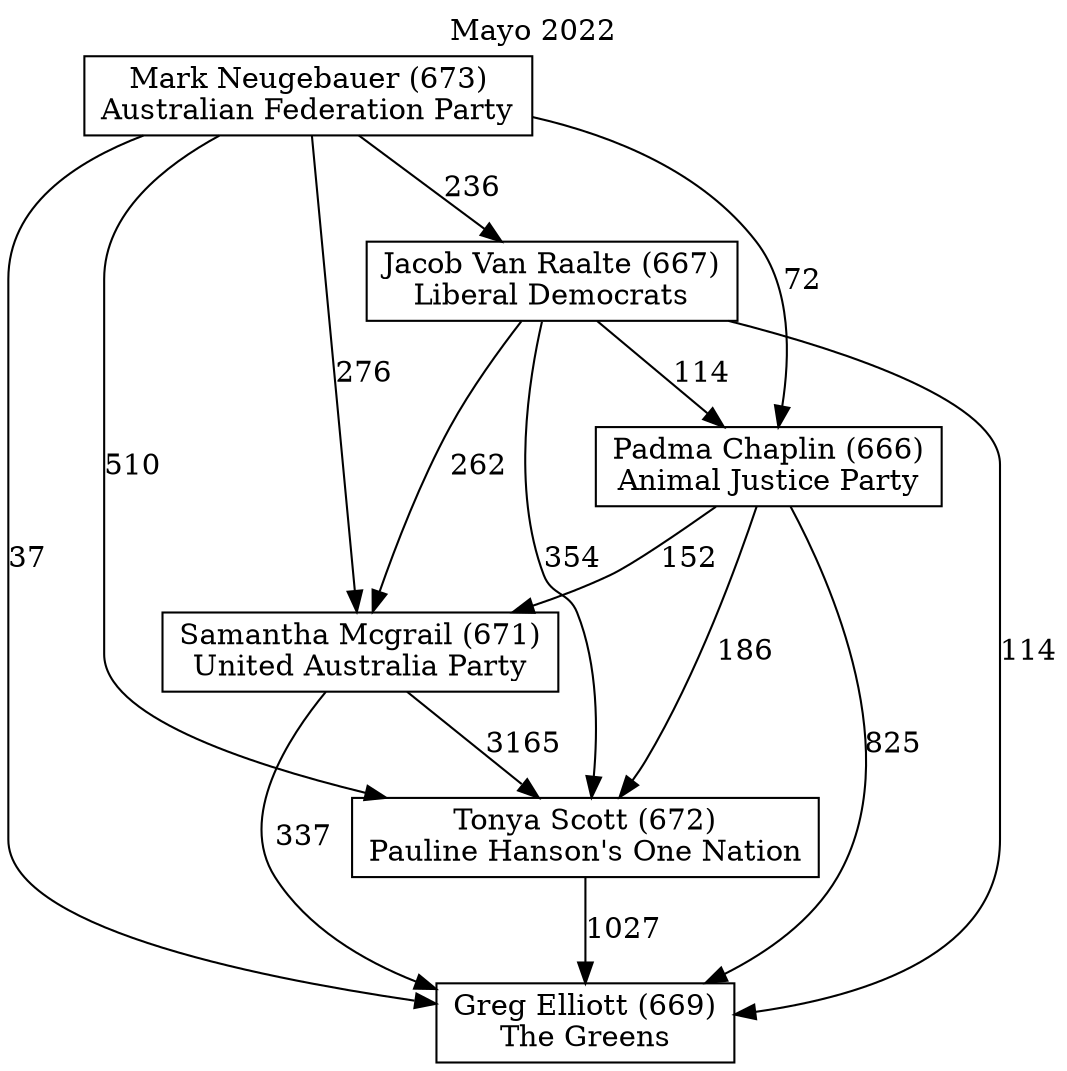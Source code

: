 // House preference flow
digraph "Greg Elliott (669)_Mayo_2022" {
	graph [label="Mayo 2022" labelloc=t]
	node [shape=box]
	"Greg Elliott (669)" [label="Greg Elliott (669)
The Greens"]
	"Tonya Scott (672)" [label="Tonya Scott (672)
Pauline Hanson's One Nation"]
	"Samantha Mcgrail (671)" [label="Samantha Mcgrail (671)
United Australia Party"]
	"Padma Chaplin (666)" [label="Padma Chaplin (666)
Animal Justice Party"]
	"Jacob Van Raalte (667)" [label="Jacob Van Raalte (667)
Liberal Democrats"]
	"Mark Neugebauer (673)" [label="Mark Neugebauer (673)
Australian Federation Party"]
	"Greg Elliott (669)" [label="Greg Elliott (669)
The Greens"]
	"Samantha Mcgrail (671)" [label="Samantha Mcgrail (671)
United Australia Party"]
	"Padma Chaplin (666)" [label="Padma Chaplin (666)
Animal Justice Party"]
	"Jacob Van Raalte (667)" [label="Jacob Van Raalte (667)
Liberal Democrats"]
	"Mark Neugebauer (673)" [label="Mark Neugebauer (673)
Australian Federation Party"]
	"Greg Elliott (669)" [label="Greg Elliott (669)
The Greens"]
	"Padma Chaplin (666)" [label="Padma Chaplin (666)
Animal Justice Party"]
	"Jacob Van Raalte (667)" [label="Jacob Van Raalte (667)
Liberal Democrats"]
	"Mark Neugebauer (673)" [label="Mark Neugebauer (673)
Australian Federation Party"]
	"Greg Elliott (669)" [label="Greg Elliott (669)
The Greens"]
	"Jacob Van Raalte (667)" [label="Jacob Van Raalte (667)
Liberal Democrats"]
	"Mark Neugebauer (673)" [label="Mark Neugebauer (673)
Australian Federation Party"]
	"Greg Elliott (669)" [label="Greg Elliott (669)
The Greens"]
	"Mark Neugebauer (673)" [label="Mark Neugebauer (673)
Australian Federation Party"]
	"Mark Neugebauer (673)" [label="Mark Neugebauer (673)
Australian Federation Party"]
	"Jacob Van Raalte (667)" [label="Jacob Van Raalte (667)
Liberal Democrats"]
	"Mark Neugebauer (673)" [label="Mark Neugebauer (673)
Australian Federation Party"]
	"Mark Neugebauer (673)" [label="Mark Neugebauer (673)
Australian Federation Party"]
	"Padma Chaplin (666)" [label="Padma Chaplin (666)
Animal Justice Party"]
	"Jacob Van Raalte (667)" [label="Jacob Van Raalte (667)
Liberal Democrats"]
	"Mark Neugebauer (673)" [label="Mark Neugebauer (673)
Australian Federation Party"]
	"Padma Chaplin (666)" [label="Padma Chaplin (666)
Animal Justice Party"]
	"Mark Neugebauer (673)" [label="Mark Neugebauer (673)
Australian Federation Party"]
	"Mark Neugebauer (673)" [label="Mark Neugebauer (673)
Australian Federation Party"]
	"Jacob Van Raalte (667)" [label="Jacob Van Raalte (667)
Liberal Democrats"]
	"Mark Neugebauer (673)" [label="Mark Neugebauer (673)
Australian Federation Party"]
	"Mark Neugebauer (673)" [label="Mark Neugebauer (673)
Australian Federation Party"]
	"Samantha Mcgrail (671)" [label="Samantha Mcgrail (671)
United Australia Party"]
	"Padma Chaplin (666)" [label="Padma Chaplin (666)
Animal Justice Party"]
	"Jacob Van Raalte (667)" [label="Jacob Van Raalte (667)
Liberal Democrats"]
	"Mark Neugebauer (673)" [label="Mark Neugebauer (673)
Australian Federation Party"]
	"Samantha Mcgrail (671)" [label="Samantha Mcgrail (671)
United Australia Party"]
	"Jacob Van Raalte (667)" [label="Jacob Van Raalte (667)
Liberal Democrats"]
	"Mark Neugebauer (673)" [label="Mark Neugebauer (673)
Australian Federation Party"]
	"Samantha Mcgrail (671)" [label="Samantha Mcgrail (671)
United Australia Party"]
	"Mark Neugebauer (673)" [label="Mark Neugebauer (673)
Australian Federation Party"]
	"Mark Neugebauer (673)" [label="Mark Neugebauer (673)
Australian Federation Party"]
	"Jacob Van Raalte (667)" [label="Jacob Van Raalte (667)
Liberal Democrats"]
	"Mark Neugebauer (673)" [label="Mark Neugebauer (673)
Australian Federation Party"]
	"Mark Neugebauer (673)" [label="Mark Neugebauer (673)
Australian Federation Party"]
	"Padma Chaplin (666)" [label="Padma Chaplin (666)
Animal Justice Party"]
	"Jacob Van Raalte (667)" [label="Jacob Van Raalte (667)
Liberal Democrats"]
	"Mark Neugebauer (673)" [label="Mark Neugebauer (673)
Australian Federation Party"]
	"Padma Chaplin (666)" [label="Padma Chaplin (666)
Animal Justice Party"]
	"Mark Neugebauer (673)" [label="Mark Neugebauer (673)
Australian Federation Party"]
	"Mark Neugebauer (673)" [label="Mark Neugebauer (673)
Australian Federation Party"]
	"Jacob Van Raalte (667)" [label="Jacob Van Raalte (667)
Liberal Democrats"]
	"Mark Neugebauer (673)" [label="Mark Neugebauer (673)
Australian Federation Party"]
	"Mark Neugebauer (673)" [label="Mark Neugebauer (673)
Australian Federation Party"]
	"Tonya Scott (672)" [label="Tonya Scott (672)
Pauline Hanson's One Nation"]
	"Samantha Mcgrail (671)" [label="Samantha Mcgrail (671)
United Australia Party"]
	"Padma Chaplin (666)" [label="Padma Chaplin (666)
Animal Justice Party"]
	"Jacob Van Raalte (667)" [label="Jacob Van Raalte (667)
Liberal Democrats"]
	"Mark Neugebauer (673)" [label="Mark Neugebauer (673)
Australian Federation Party"]
	"Tonya Scott (672)" [label="Tonya Scott (672)
Pauline Hanson's One Nation"]
	"Padma Chaplin (666)" [label="Padma Chaplin (666)
Animal Justice Party"]
	"Jacob Van Raalte (667)" [label="Jacob Van Raalte (667)
Liberal Democrats"]
	"Mark Neugebauer (673)" [label="Mark Neugebauer (673)
Australian Federation Party"]
	"Tonya Scott (672)" [label="Tonya Scott (672)
Pauline Hanson's One Nation"]
	"Jacob Van Raalte (667)" [label="Jacob Van Raalte (667)
Liberal Democrats"]
	"Mark Neugebauer (673)" [label="Mark Neugebauer (673)
Australian Federation Party"]
	"Tonya Scott (672)" [label="Tonya Scott (672)
Pauline Hanson's One Nation"]
	"Mark Neugebauer (673)" [label="Mark Neugebauer (673)
Australian Federation Party"]
	"Mark Neugebauer (673)" [label="Mark Neugebauer (673)
Australian Federation Party"]
	"Jacob Van Raalte (667)" [label="Jacob Van Raalte (667)
Liberal Democrats"]
	"Mark Neugebauer (673)" [label="Mark Neugebauer (673)
Australian Federation Party"]
	"Mark Neugebauer (673)" [label="Mark Neugebauer (673)
Australian Federation Party"]
	"Padma Chaplin (666)" [label="Padma Chaplin (666)
Animal Justice Party"]
	"Jacob Van Raalte (667)" [label="Jacob Van Raalte (667)
Liberal Democrats"]
	"Mark Neugebauer (673)" [label="Mark Neugebauer (673)
Australian Federation Party"]
	"Padma Chaplin (666)" [label="Padma Chaplin (666)
Animal Justice Party"]
	"Mark Neugebauer (673)" [label="Mark Neugebauer (673)
Australian Federation Party"]
	"Mark Neugebauer (673)" [label="Mark Neugebauer (673)
Australian Federation Party"]
	"Jacob Van Raalte (667)" [label="Jacob Van Raalte (667)
Liberal Democrats"]
	"Mark Neugebauer (673)" [label="Mark Neugebauer (673)
Australian Federation Party"]
	"Mark Neugebauer (673)" [label="Mark Neugebauer (673)
Australian Federation Party"]
	"Samantha Mcgrail (671)" [label="Samantha Mcgrail (671)
United Australia Party"]
	"Padma Chaplin (666)" [label="Padma Chaplin (666)
Animal Justice Party"]
	"Jacob Van Raalte (667)" [label="Jacob Van Raalte (667)
Liberal Democrats"]
	"Mark Neugebauer (673)" [label="Mark Neugebauer (673)
Australian Federation Party"]
	"Samantha Mcgrail (671)" [label="Samantha Mcgrail (671)
United Australia Party"]
	"Jacob Van Raalte (667)" [label="Jacob Van Raalte (667)
Liberal Democrats"]
	"Mark Neugebauer (673)" [label="Mark Neugebauer (673)
Australian Federation Party"]
	"Samantha Mcgrail (671)" [label="Samantha Mcgrail (671)
United Australia Party"]
	"Mark Neugebauer (673)" [label="Mark Neugebauer (673)
Australian Federation Party"]
	"Mark Neugebauer (673)" [label="Mark Neugebauer (673)
Australian Federation Party"]
	"Jacob Van Raalte (667)" [label="Jacob Van Raalte (667)
Liberal Democrats"]
	"Mark Neugebauer (673)" [label="Mark Neugebauer (673)
Australian Federation Party"]
	"Mark Neugebauer (673)" [label="Mark Neugebauer (673)
Australian Federation Party"]
	"Padma Chaplin (666)" [label="Padma Chaplin (666)
Animal Justice Party"]
	"Jacob Van Raalte (667)" [label="Jacob Van Raalte (667)
Liberal Democrats"]
	"Mark Neugebauer (673)" [label="Mark Neugebauer (673)
Australian Federation Party"]
	"Padma Chaplin (666)" [label="Padma Chaplin (666)
Animal Justice Party"]
	"Mark Neugebauer (673)" [label="Mark Neugebauer (673)
Australian Federation Party"]
	"Mark Neugebauer (673)" [label="Mark Neugebauer (673)
Australian Federation Party"]
	"Jacob Van Raalte (667)" [label="Jacob Van Raalte (667)
Liberal Democrats"]
	"Mark Neugebauer (673)" [label="Mark Neugebauer (673)
Australian Federation Party"]
	"Mark Neugebauer (673)" [label="Mark Neugebauer (673)
Australian Federation Party"]
	"Tonya Scott (672)" -> "Greg Elliott (669)" [label=1027]
	"Samantha Mcgrail (671)" -> "Tonya Scott (672)" [label=3165]
	"Padma Chaplin (666)" -> "Samantha Mcgrail (671)" [label=152]
	"Jacob Van Raalte (667)" -> "Padma Chaplin (666)" [label=114]
	"Mark Neugebauer (673)" -> "Jacob Van Raalte (667)" [label=236]
	"Samantha Mcgrail (671)" -> "Greg Elliott (669)" [label=337]
	"Padma Chaplin (666)" -> "Greg Elliott (669)" [label=825]
	"Jacob Van Raalte (667)" -> "Greg Elliott (669)" [label=114]
	"Mark Neugebauer (673)" -> "Greg Elliott (669)" [label=37]
	"Mark Neugebauer (673)" -> "Padma Chaplin (666)" [label=72]
	"Jacob Van Raalte (667)" -> "Samantha Mcgrail (671)" [label=262]
	"Mark Neugebauer (673)" -> "Samantha Mcgrail (671)" [label=276]
	"Padma Chaplin (666)" -> "Tonya Scott (672)" [label=186]
	"Jacob Van Raalte (667)" -> "Tonya Scott (672)" [label=354]
	"Mark Neugebauer (673)" -> "Tonya Scott (672)" [label=510]
}
